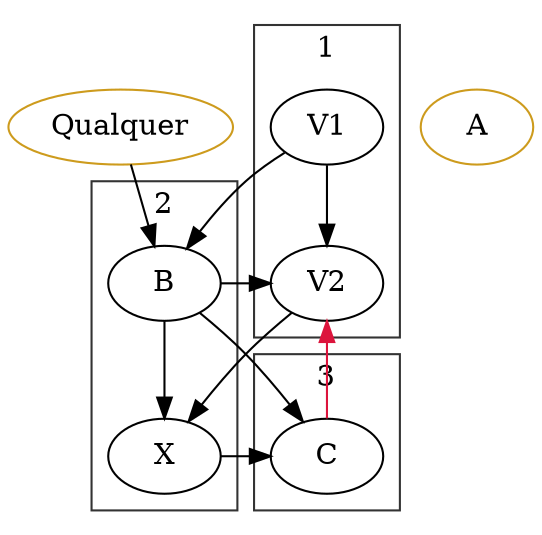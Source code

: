 // Arquitetura
digraph {
	V1 [label=V1]
	V2 [label=V2]
	A [label=A color=goldenrod3]
	B [label=B]
	Qualquer [label=Qualquer color=goldenrod3]
	X [label=X]
	C [label=C]
	V1 -> B
	V1 -> V2
	V2 -> X
	B -> C
	B -> X
	B -> V2
	Qualquer -> B
	X -> C
	C -> V2 [color=crimson]
	subgraph cluster_0 {
		color=grey20
		label=0
	}
	subgraph cluster_1 {
		color=grey20
		label=1
		V1 [label=V1]
		V2 [label=V2]
	}
	subgraph cluster_2 {
		color=grey20
		label=2
		B [label=B]
		X [label=X]
	}
	subgraph cluster_3 {
		color=grey20
		label=3
		C [label=C]
	}
	subgraph cluster_4 {
		color=grey20
		label=4
	}
}